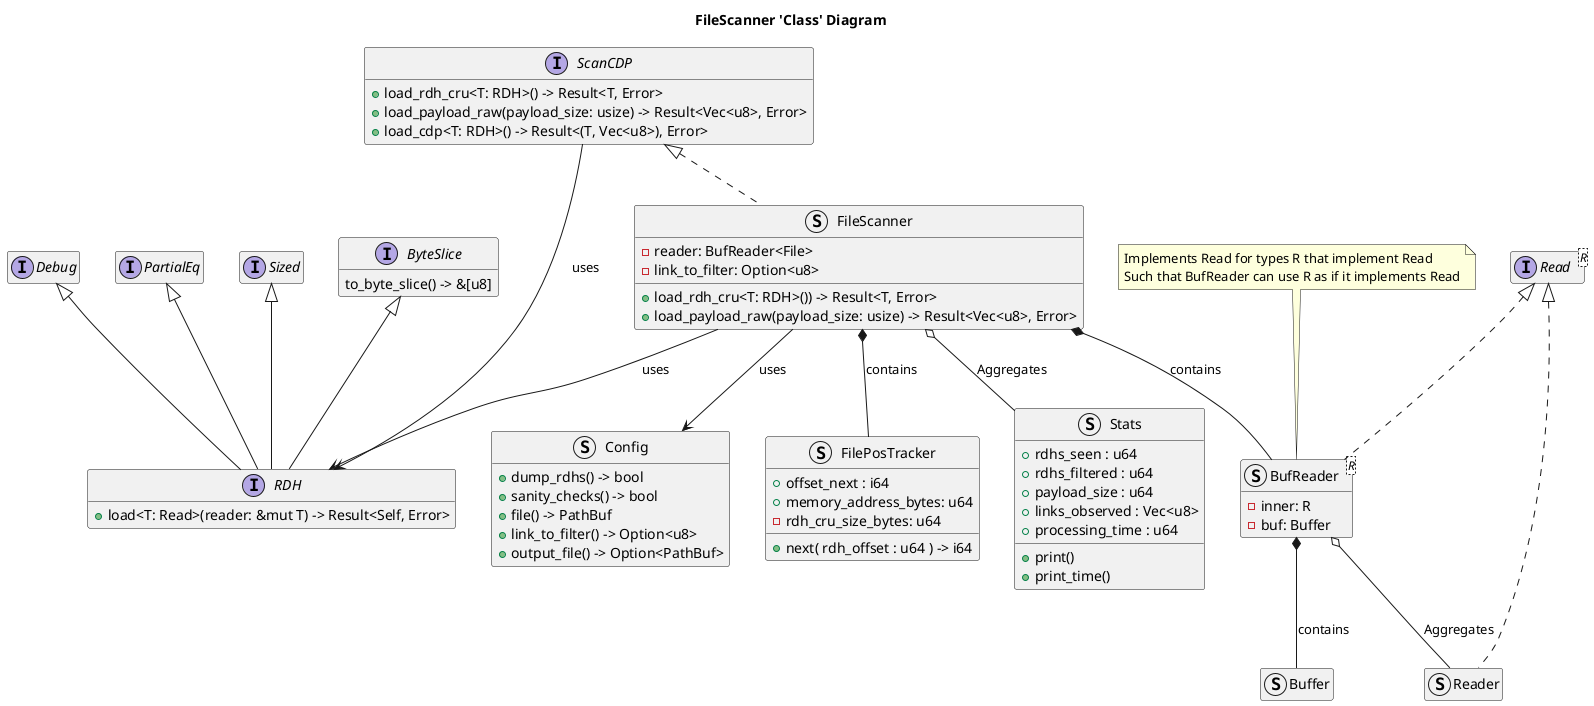 @startuml
Title **FileScanner 'Class' Diagram**

hide empty members
hide empty methods

interface ScanCDP {
    + load_rdh_cru<T: RDH>() -> Result<T, Error>
    + load_payload_raw(payload_size: usize) -> Result<Vec<u8>, Error>
    + load_cdp<T: RDH>() -> Result<(T, Vec<u8>), Error>
}

interface RDH implements Debug, PartialEq, Sized, ByteSlice {
    + load<T: Read>(reader: &mut T) -> Result<Self, Error>
}

interface Debug
interface PartialEq
interface Sized
interface ByteSlice {
    to_byte_slice() -> &[u8]
}


struct FileScanner implements ScanCDP {
    - reader: BufReader<File>
    - link_to_filter: Option<u8>
    + load_rdh_cru<T: RDH>()) -> Result<T, Error>
    + load_payload_raw(payload_size: usize) -> Result<Vec<u8>, Error>
}

struct FilePosTracker {
    + offset_next : i64
    + memory_address_bytes: u64
    - rdh_cru_size_bytes: u64
    + next( rdh_offset : u64 ) -> i64
}

struct Stats {
    + rdhs_seen : u64
    + rdhs_filtered : u64
    + payload_size : u64
    + links_observed : Vec<u8>
    + processing_time : u64

    + print()
    + print_time()
}

struct Config {
    + dump_rdhs() -> bool
    + sanity_checks() -> bool
    + file() -> PathBuf
    + link_to_filter() -> Option<u8>
    + output_file() -> Option<PathBuf>
}

interface Read<R>

struct BufReader<R> implements Read
{
    - inner: R
    - buf: Buffer
}



struct Reader implements Read
struct Buffer



BufReader *-- Buffer : contains
BufReader o-- Reader : Aggregates

FileScanner *-- BufReader : contains
FileScanner *-- FilePosTracker : contains
FileScanner o-- Stats : Aggregates
FileScanner --> Config : uses
FileScanner --> RDH : uses

ScanCDP --> RDH : uses

note top of BufReader : Implements Read for types R that implement Read\nSuch that BufReader can use R as if it implements Read

@enduml